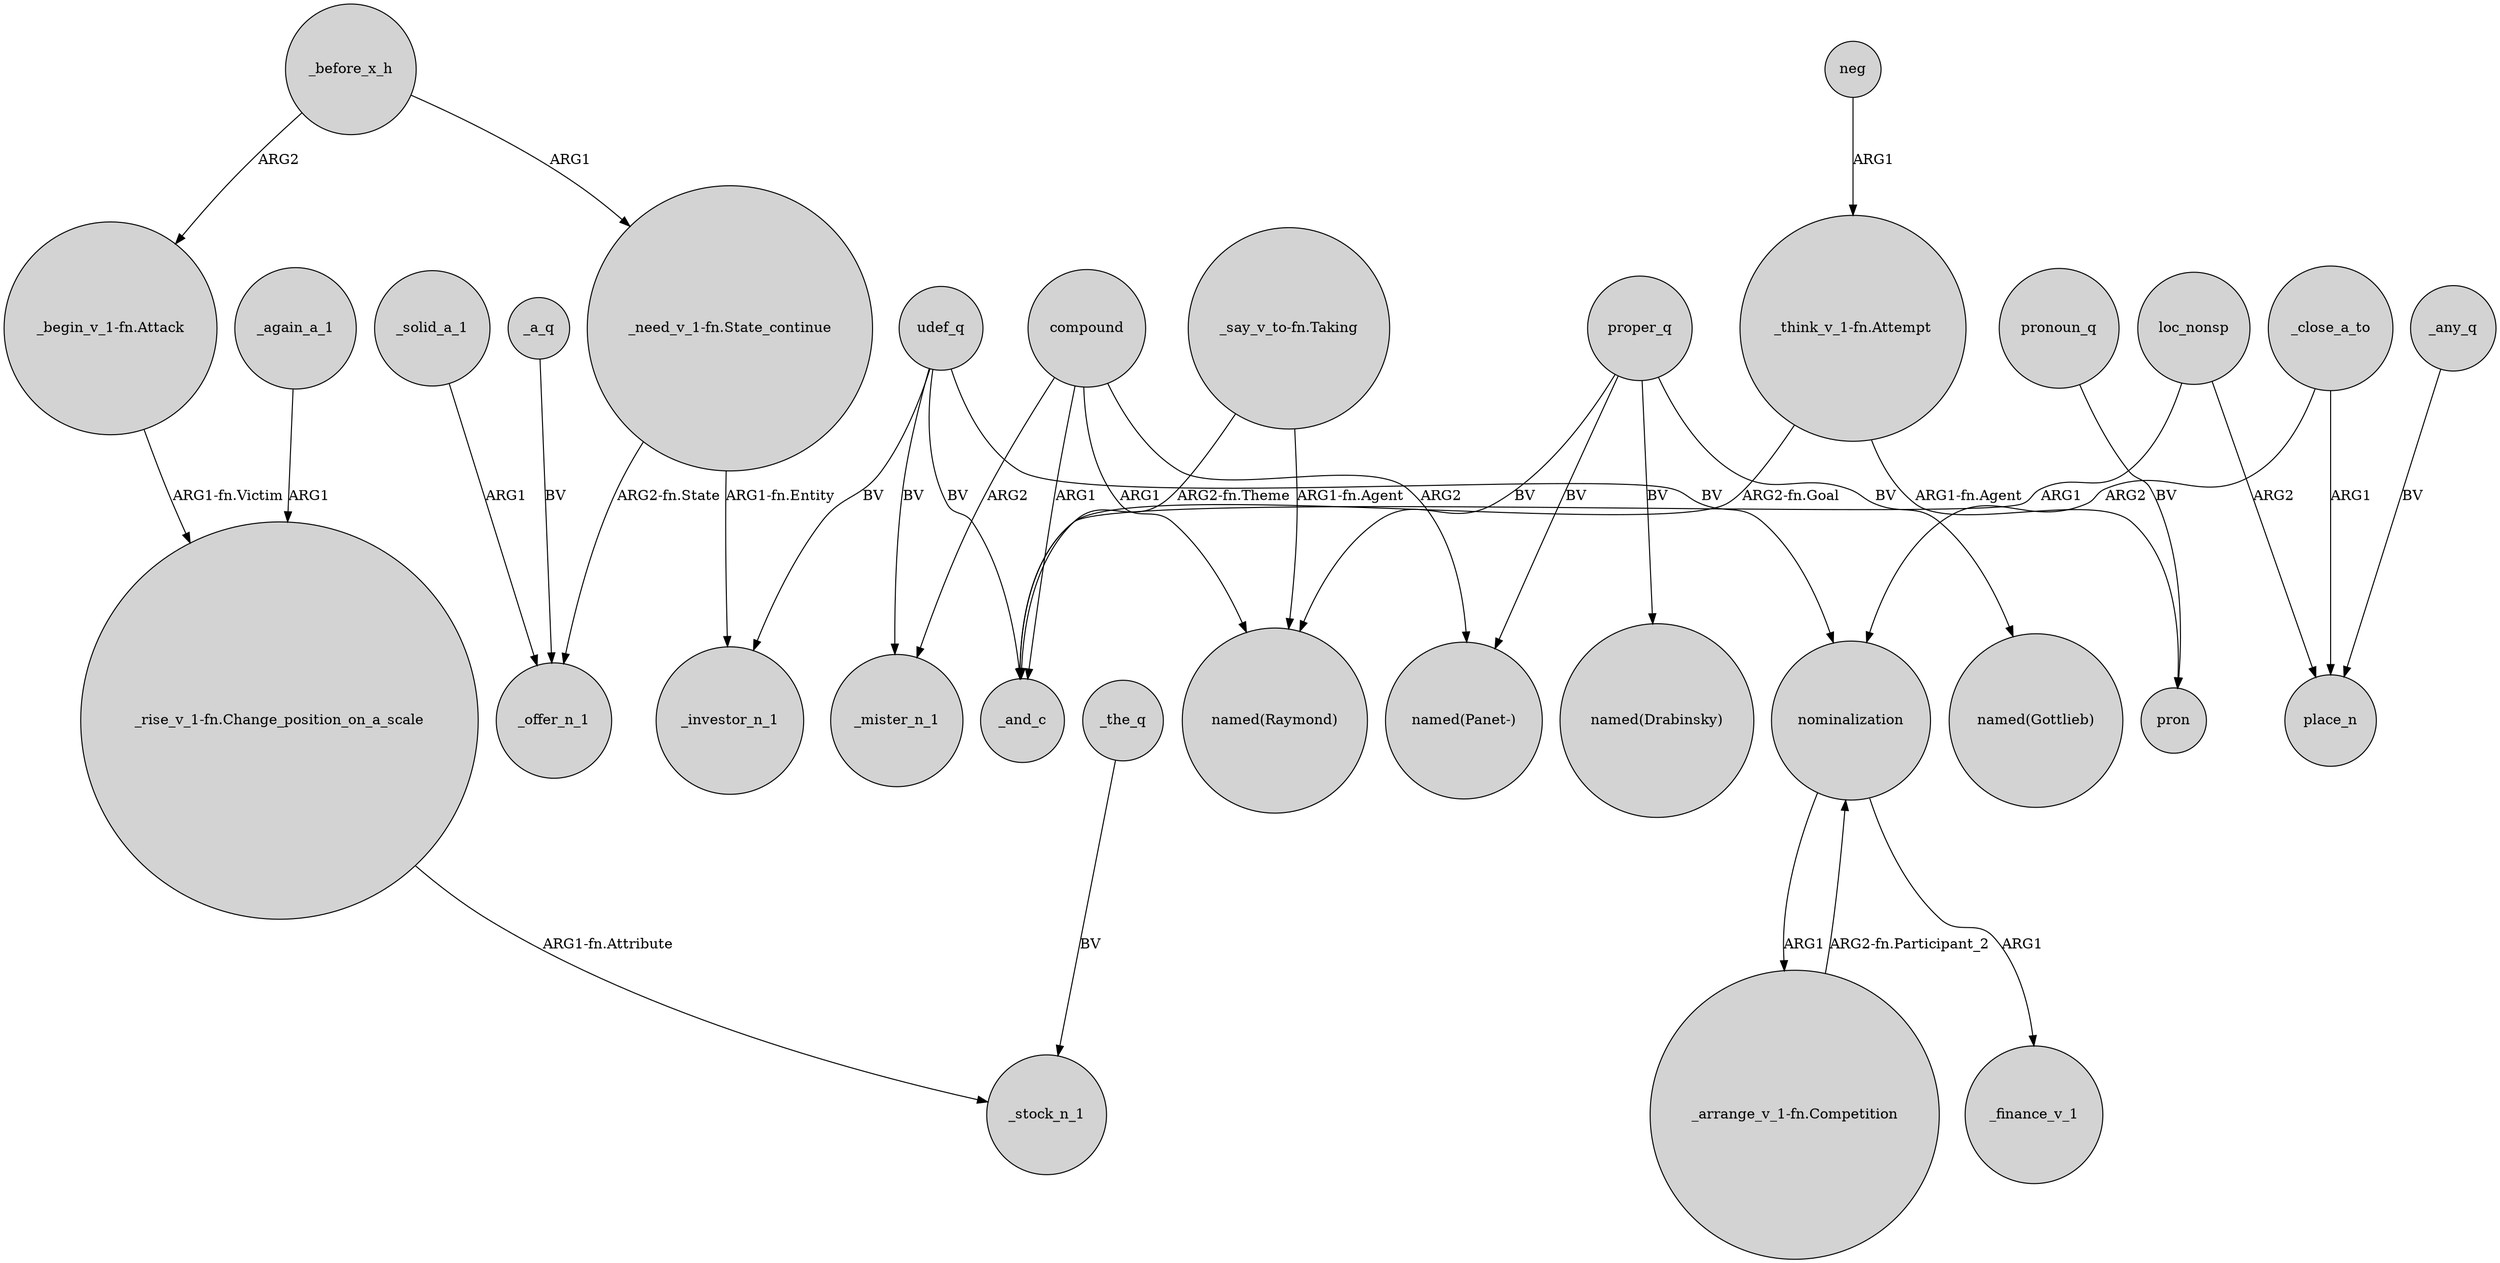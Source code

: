 digraph {
	node [shape=circle style=filled]
	"_rise_v_1-fn.Change_position_on_a_scale" -> _stock_n_1 [label="ARG1-fn.Attribute"]
	compound -> _and_c [label=ARG1]
	compound -> _mister_n_1 [label=ARG2]
	"_say_v_to-fn.Taking" -> "named(Raymond)" [label="ARG1-fn.Agent"]
	nominalization -> _finance_v_1 [label=ARG1]
	_before_x_h -> "_need_v_1-fn.State_continue" [label=ARG1]
	loc_nonsp -> _and_c [label=ARG1]
	"_say_v_to-fn.Taking" -> _and_c [label="ARG2-fn.Theme"]
	"_think_v_1-fn.Attempt" -> pron [label="ARG1-fn.Agent"]
	udef_q -> nominalization [label=BV]
	proper_q -> "named(Drabinsky)" [label=BV]
	udef_q -> _and_c [label=BV]
	udef_q -> _mister_n_1 [label=BV]
	"_begin_v_1-fn.Attack" -> "_rise_v_1-fn.Change_position_on_a_scale" [label="ARG1-fn.Victim"]
	proper_q -> "named(Raymond)" [label=BV]
	neg -> "_think_v_1-fn.Attempt" [label=ARG1]
	pronoun_q -> pron [label=BV]
	proper_q -> "named(Gottlieb)" [label=BV]
	"_think_v_1-fn.Attempt" -> _and_c [label="ARG2-fn.Goal"]
	_the_q -> _stock_n_1 [label=BV]
	compound -> "named(Raymond)" [label=ARG1]
	_solid_a_1 -> _offer_n_1 [label=ARG1]
	proper_q -> "named(Panet-)" [label=BV]
	"_arrange_v_1-fn.Competition" -> nominalization [label="ARG2-fn.Participant_2"]
	"_need_v_1-fn.State_continue" -> _investor_n_1 [label="ARG1-fn.Entity"]
	_close_a_to -> place_n [label=ARG1]
	compound -> "named(Panet-)" [label=ARG2]
	"_need_v_1-fn.State_continue" -> _offer_n_1 [label="ARG2-fn.State"]
	_any_q -> place_n [label=BV]
	loc_nonsp -> place_n [label=ARG2]
	_again_a_1 -> "_rise_v_1-fn.Change_position_on_a_scale" [label=ARG1]
	_close_a_to -> nominalization [label=ARG2]
	_a_q -> _offer_n_1 [label=BV]
	udef_q -> _investor_n_1 [label=BV]
	nominalization -> "_arrange_v_1-fn.Competition" [label=ARG1]
	_before_x_h -> "_begin_v_1-fn.Attack" [label=ARG2]
}
